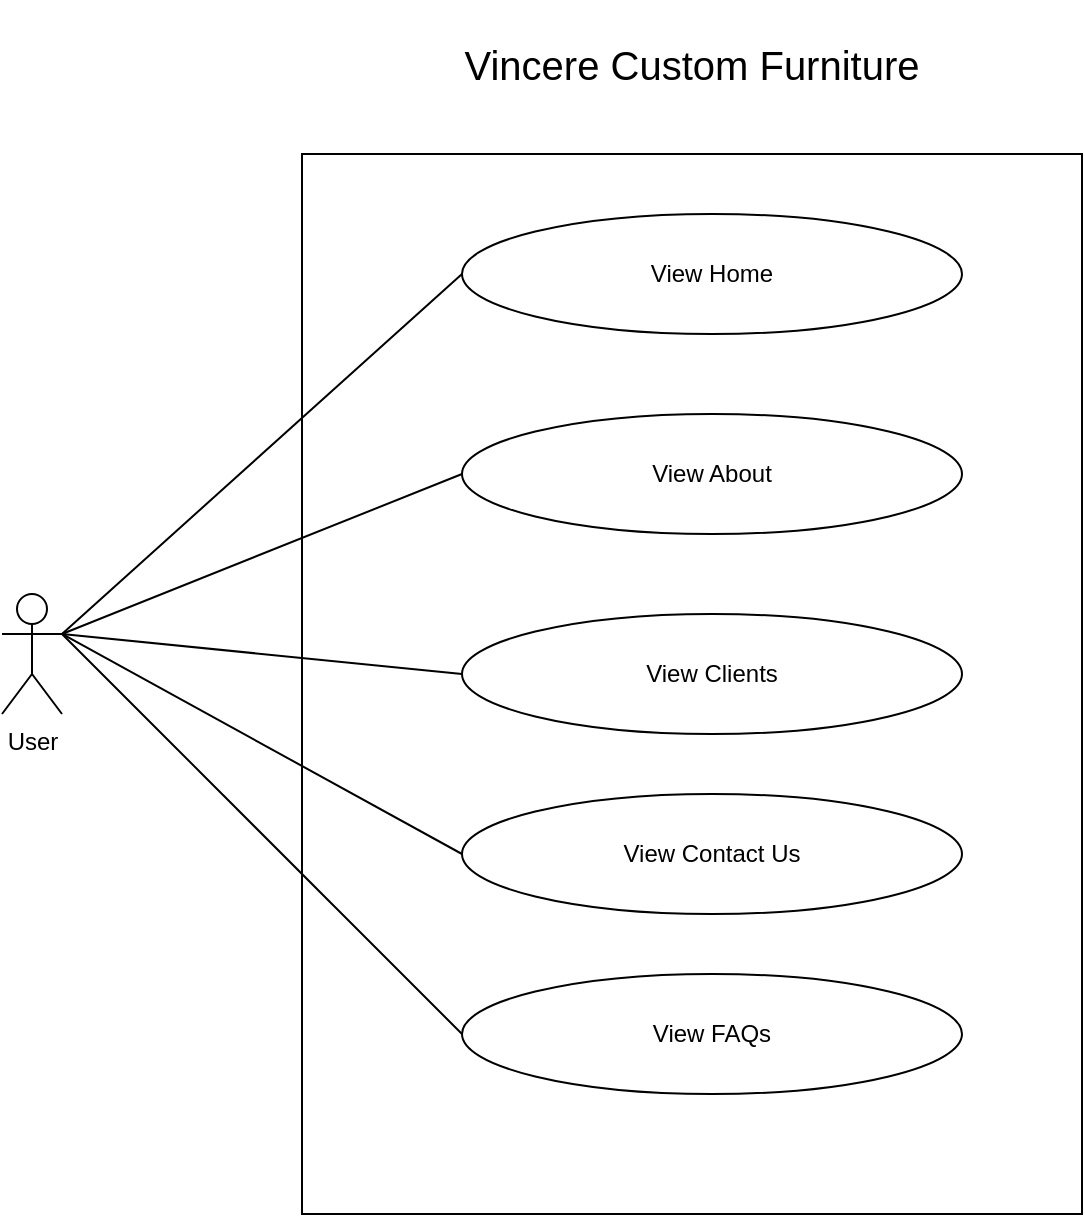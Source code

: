 <mxfile>
    <diagram id="-ZCR1qsQVD8FJlNTncUa" name="Page-1">
        <mxGraphModel dx="1055" dy="643" grid="1" gridSize="10" guides="1" tooltips="1" connect="1" arrows="1" fold="1" page="1" pageScale="1" pageWidth="850" pageHeight="1100" math="0" shadow="0">
            <root>
                <mxCell id="0"/>
                <mxCell id="1" parent="0"/>
                <mxCell id="2" value="" style="rounded=0;whiteSpace=wrap;html=1;" vertex="1" parent="1">
                    <mxGeometry x="300" y="120" width="390" height="530" as="geometry"/>
                </mxCell>
                <mxCell id="3" value="User&lt;br&gt;" style="shape=umlActor;verticalLabelPosition=bottom;verticalAlign=top;html=1;outlineConnect=0;" vertex="1" parent="1">
                    <mxGeometry x="150" y="340" width="30" height="60" as="geometry"/>
                </mxCell>
                <mxCell id="6" value="View Home" style="ellipse;whiteSpace=wrap;html=1;" vertex="1" parent="1">
                    <mxGeometry x="380" y="150" width="250" height="60" as="geometry"/>
                </mxCell>
                <mxCell id="7" value="View About" style="ellipse;whiteSpace=wrap;html=1;" vertex="1" parent="1">
                    <mxGeometry x="380" y="250" width="250" height="60" as="geometry"/>
                </mxCell>
                <mxCell id="8" value="View Contact Us" style="ellipse;whiteSpace=wrap;html=1;" vertex="1" parent="1">
                    <mxGeometry x="380" y="440" width="250" height="60" as="geometry"/>
                </mxCell>
                <mxCell id="9" value="View FAQs" style="ellipse;whiteSpace=wrap;html=1;" vertex="1" parent="1">
                    <mxGeometry x="380" y="530" width="250" height="60" as="geometry"/>
                </mxCell>
                <mxCell id="10" value="View Clients" style="ellipse;whiteSpace=wrap;html=1;" vertex="1" parent="1">
                    <mxGeometry x="380" y="350" width="250" height="60" as="geometry"/>
                </mxCell>
                <mxCell id="13" value="" style="endArrow=none;html=1;exitX=1;exitY=0.333;exitDx=0;exitDy=0;exitPerimeter=0;entryX=0;entryY=0.5;entryDx=0;entryDy=0;" edge="1" parent="1" source="3" target="6">
                    <mxGeometry width="50" height="50" relative="1" as="geometry">
                        <mxPoint x="230" y="290" as="sourcePoint"/>
                        <mxPoint x="280" y="240" as="targetPoint"/>
                    </mxGeometry>
                </mxCell>
                <mxCell id="14" value="" style="endArrow=none;html=1;exitX=1;exitY=0.333;exitDx=0;exitDy=0;exitPerimeter=0;entryX=0;entryY=0.5;entryDx=0;entryDy=0;" edge="1" parent="1" source="3" target="7">
                    <mxGeometry width="50" height="50" relative="1" as="geometry">
                        <mxPoint x="180" y="340" as="sourcePoint"/>
                        <mxPoint x="390" y="190.0" as="targetPoint"/>
                    </mxGeometry>
                </mxCell>
                <mxCell id="15" value="" style="endArrow=none;html=1;entryX=0;entryY=0.5;entryDx=0;entryDy=0;exitX=1;exitY=0.333;exitDx=0;exitDy=0;exitPerimeter=0;" edge="1" parent="1" source="3" target="10">
                    <mxGeometry width="50" height="50" relative="1" as="geometry">
                        <mxPoint x="170" y="330" as="sourcePoint"/>
                        <mxPoint x="390" y="290" as="targetPoint"/>
                    </mxGeometry>
                </mxCell>
                <mxCell id="16" value="" style="endArrow=none;html=1;entryX=0;entryY=0.5;entryDx=0;entryDy=0;exitX=1;exitY=0.333;exitDx=0;exitDy=0;exitPerimeter=0;" edge="1" parent="1" source="3" target="8">
                    <mxGeometry width="50" height="50" relative="1" as="geometry">
                        <mxPoint x="190" y="370" as="sourcePoint"/>
                        <mxPoint x="390" y="390" as="targetPoint"/>
                    </mxGeometry>
                </mxCell>
                <mxCell id="17" value="" style="endArrow=none;html=1;entryX=0;entryY=0.5;entryDx=0;entryDy=0;exitX=1;exitY=0.333;exitDx=0;exitDy=0;exitPerimeter=0;" edge="1" parent="1" source="3" target="9">
                    <mxGeometry width="50" height="50" relative="1" as="geometry">
                        <mxPoint x="190" y="370" as="sourcePoint"/>
                        <mxPoint x="390" y="480" as="targetPoint"/>
                    </mxGeometry>
                </mxCell>
                <mxCell id="18" value="&lt;p style=&quot;line-height: 120%; font-size: 20px;&quot;&gt;Vincere Custom Furniture&lt;/p&gt;" style="text;html=1;strokeColor=none;fillColor=none;align=center;verticalAlign=middle;whiteSpace=wrap;rounded=0;" vertex="1" parent="1">
                    <mxGeometry x="380" y="60" width="230" height="30" as="geometry"/>
                </mxCell>
            </root>
        </mxGraphModel>
    </diagram>
</mxfile>